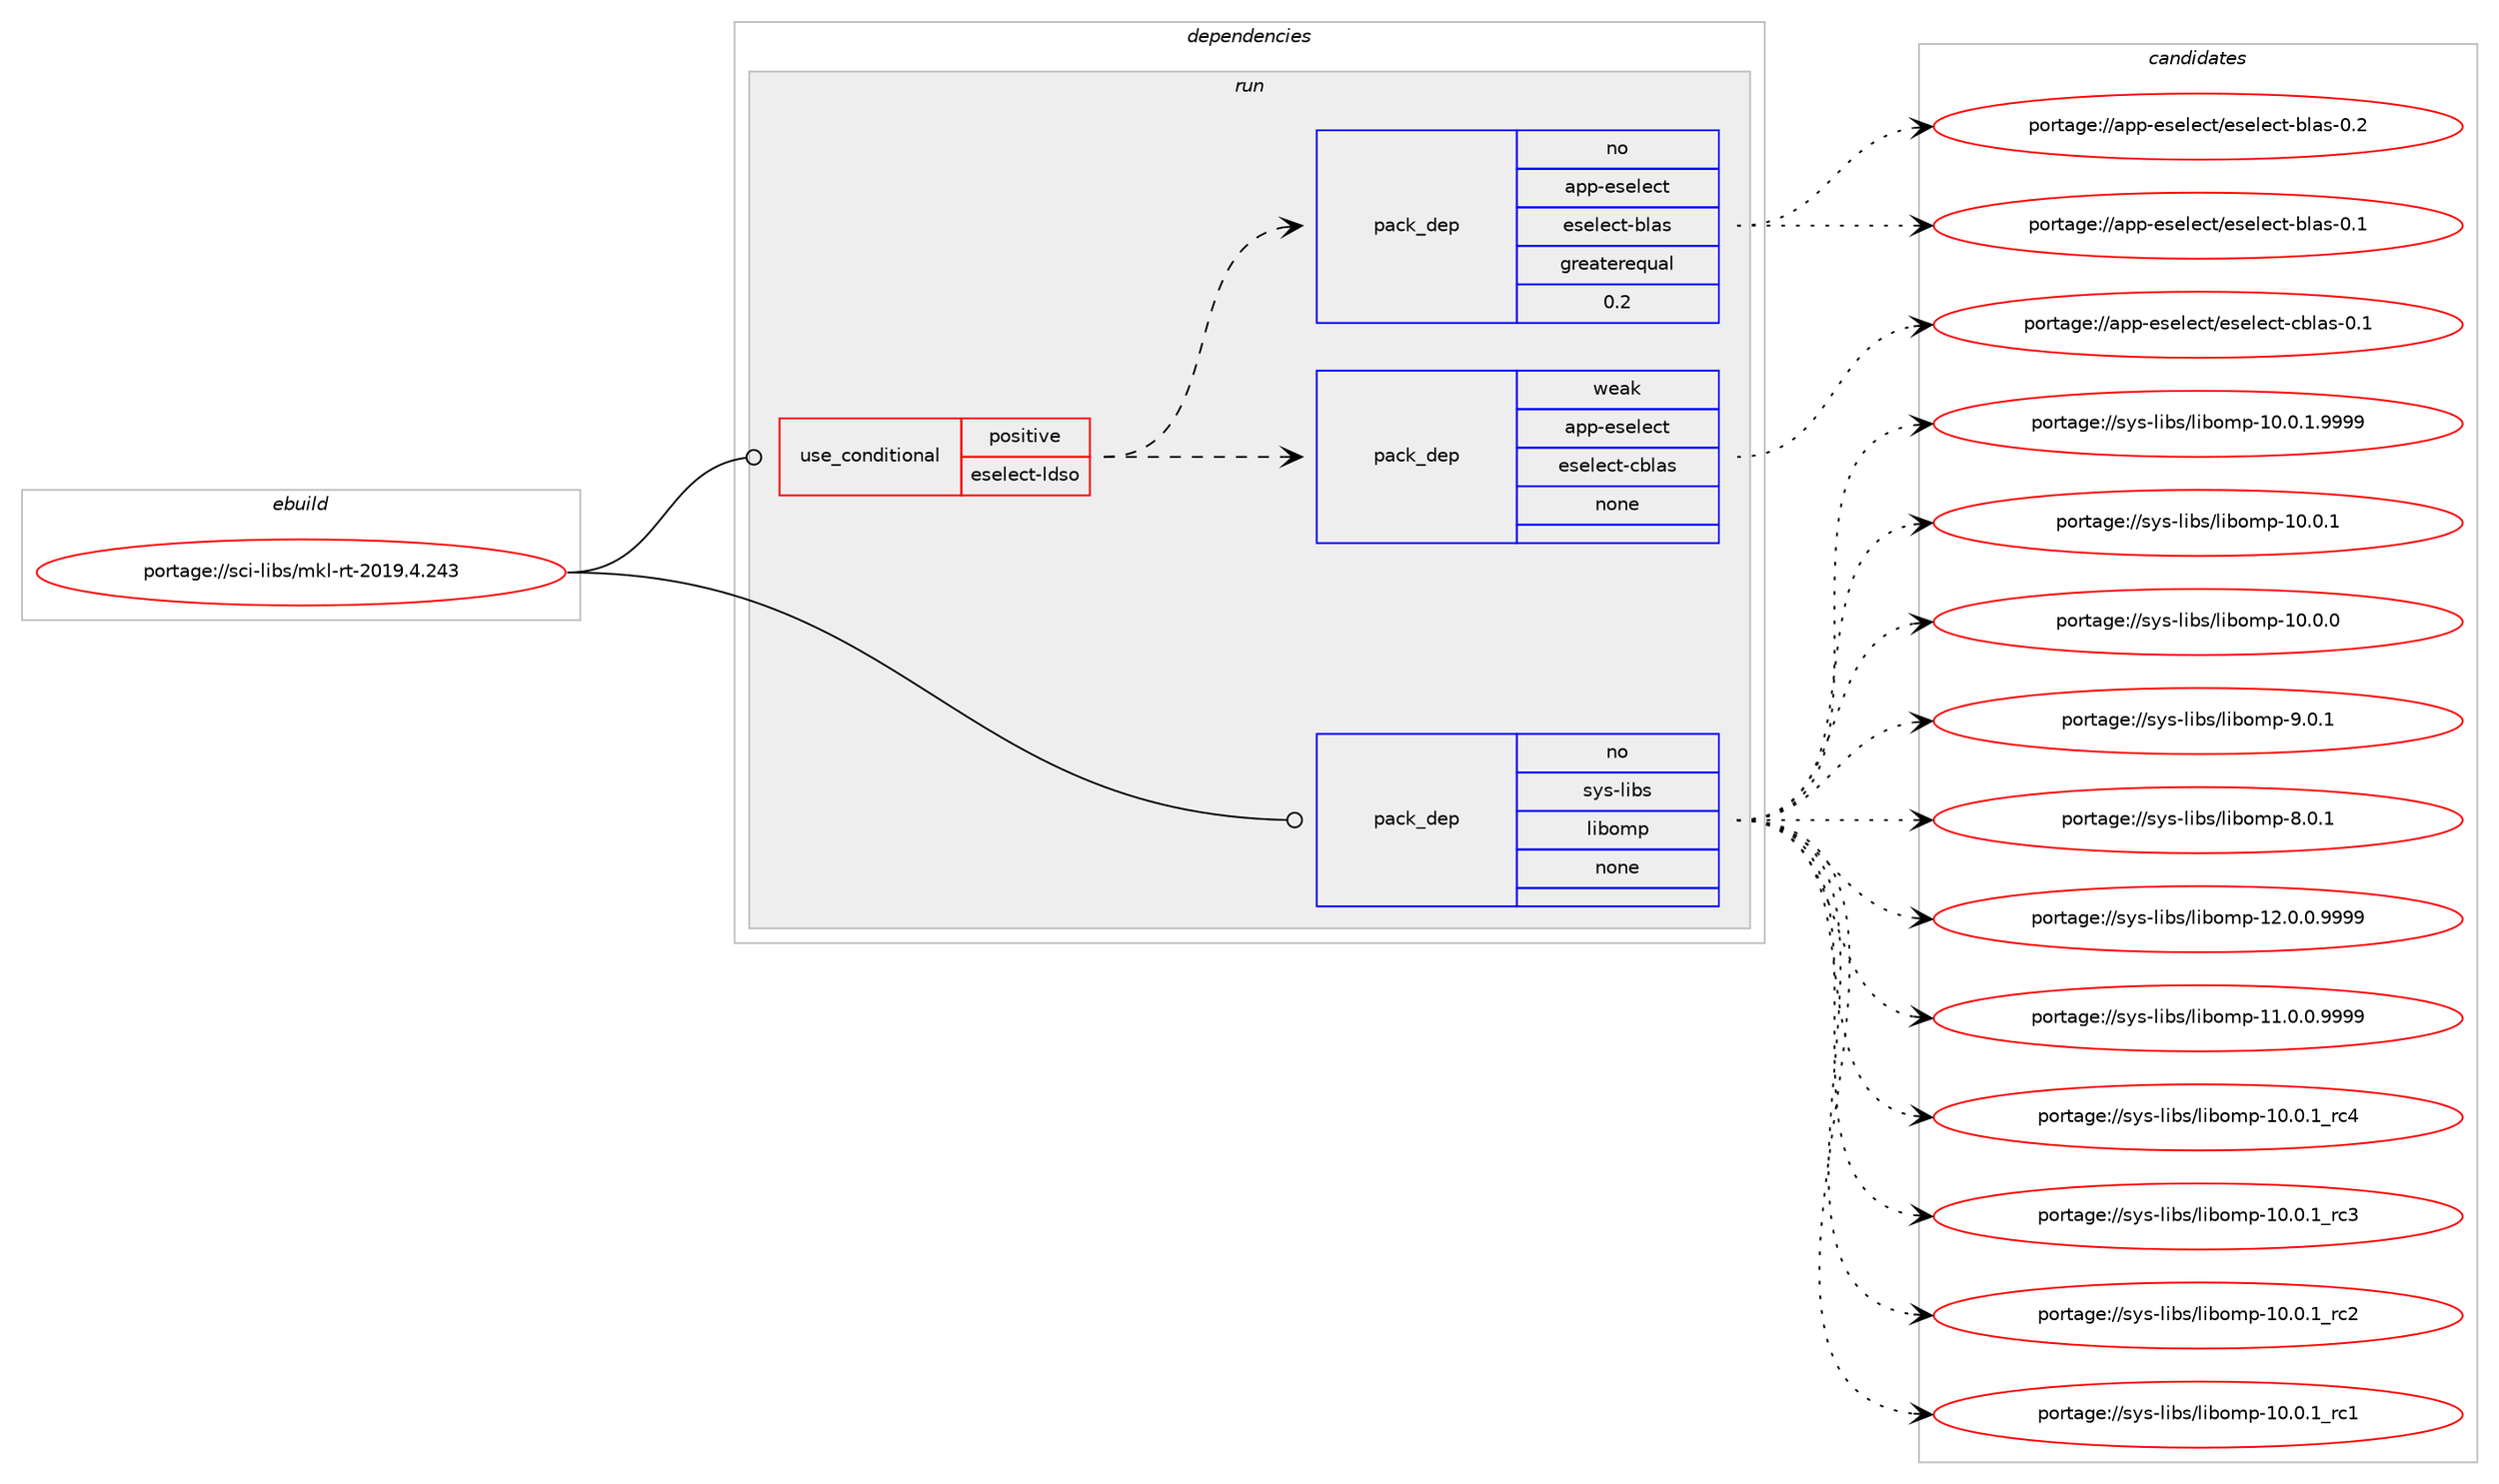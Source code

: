 digraph prolog {

# *************
# Graph options
# *************

newrank=true;
concentrate=true;
compound=true;
graph [rankdir=LR,fontname=Helvetica,fontsize=10,ranksep=1.5];#, ranksep=2.5, nodesep=0.2];
edge  [arrowhead=vee];
node  [fontname=Helvetica,fontsize=10];

# **********
# The ebuild
# **********

subgraph cluster_leftcol {
color=gray;
rank=same;
label=<<i>ebuild</i>>;
id [label="portage://sci-libs/mkl-rt-2019.4.243", color=red, width=4, href="../sci-libs/mkl-rt-2019.4.243.svg"];
}

# ****************
# The dependencies
# ****************

subgraph cluster_midcol {
color=gray;
label=<<i>dependencies</i>>;
subgraph cluster_compile {
fillcolor="#eeeeee";
style=filled;
label=<<i>compile</i>>;
}
subgraph cluster_compileandrun {
fillcolor="#eeeeee";
style=filled;
label=<<i>compile and run</i>>;
}
subgraph cluster_run {
fillcolor="#eeeeee";
style=filled;
label=<<i>run</i>>;
subgraph cond470 {
dependency3283 [label=<<TABLE BORDER="0" CELLBORDER="1" CELLSPACING="0" CELLPADDING="4"><TR><TD ROWSPAN="3" CELLPADDING="10">use_conditional</TD></TR><TR><TD>positive</TD></TR><TR><TD>eselect-ldso</TD></TR></TABLE>>, shape=none, color=red];
subgraph pack2750 {
dependency3284 [label=<<TABLE BORDER="0" CELLBORDER="1" CELLSPACING="0" CELLPADDING="4" WIDTH="220"><TR><TD ROWSPAN="6" CELLPADDING="30">pack_dep</TD></TR><TR><TD WIDTH="110">weak</TD></TR><TR><TD>app-eselect</TD></TR><TR><TD>eselect-cblas</TD></TR><TR><TD>none</TD></TR><TR><TD></TD></TR></TABLE>>, shape=none, color=blue];
}
dependency3283:e -> dependency3284:w [weight=20,style="dashed",arrowhead="vee"];
subgraph pack2751 {
dependency3285 [label=<<TABLE BORDER="0" CELLBORDER="1" CELLSPACING="0" CELLPADDING="4" WIDTH="220"><TR><TD ROWSPAN="6" CELLPADDING="30">pack_dep</TD></TR><TR><TD WIDTH="110">no</TD></TR><TR><TD>app-eselect</TD></TR><TR><TD>eselect-blas</TD></TR><TR><TD>greaterequal</TD></TR><TR><TD>0.2</TD></TR></TABLE>>, shape=none, color=blue];
}
dependency3283:e -> dependency3285:w [weight=20,style="dashed",arrowhead="vee"];
}
id:e -> dependency3283:w [weight=20,style="solid",arrowhead="odot"];
subgraph pack2752 {
dependency3286 [label=<<TABLE BORDER="0" CELLBORDER="1" CELLSPACING="0" CELLPADDING="4" WIDTH="220"><TR><TD ROWSPAN="6" CELLPADDING="30">pack_dep</TD></TR><TR><TD WIDTH="110">no</TD></TR><TR><TD>sys-libs</TD></TR><TR><TD>libomp</TD></TR><TR><TD>none</TD></TR><TR><TD></TD></TR></TABLE>>, shape=none, color=blue];
}
id:e -> dependency3286:w [weight=20,style="solid",arrowhead="odot"];
}
}

# **************
# The candidates
# **************

subgraph cluster_choices {
rank=same;
color=gray;
label=<<i>candidates</i>>;

subgraph choice2750 {
color=black;
nodesep=1;
choice97112112451011151011081019911647101115101108101991164599981089711545484649 [label="portage://app-eselect/eselect-cblas-0.1", color=red, width=4,href="../app-eselect/eselect-cblas-0.1.svg"];
dependency3284:e -> choice97112112451011151011081019911647101115101108101991164599981089711545484649:w [style=dotted,weight="100"];
}
subgraph choice2751 {
color=black;
nodesep=1;
choice971121124510111510110810199116471011151011081019911645981089711545484650 [label="portage://app-eselect/eselect-blas-0.2", color=red, width=4,href="../app-eselect/eselect-blas-0.2.svg"];
choice971121124510111510110810199116471011151011081019911645981089711545484649 [label="portage://app-eselect/eselect-blas-0.1", color=red, width=4,href="../app-eselect/eselect-blas-0.1.svg"];
dependency3285:e -> choice971121124510111510110810199116471011151011081019911645981089711545484650:w [style=dotted,weight="100"];
dependency3285:e -> choice971121124510111510110810199116471011151011081019911645981089711545484649:w [style=dotted,weight="100"];
}
subgraph choice2752 {
color=black;
nodesep=1;
choice11512111545108105981154710810598111109112455746484649 [label="portage://sys-libs/libomp-9.0.1", color=red, width=4,href="../sys-libs/libomp-9.0.1.svg"];
choice11512111545108105981154710810598111109112455646484649 [label="portage://sys-libs/libomp-8.0.1", color=red, width=4,href="../sys-libs/libomp-8.0.1.svg"];
choice11512111545108105981154710810598111109112454950464846484657575757 [label="portage://sys-libs/libomp-12.0.0.9999", color=red, width=4,href="../sys-libs/libomp-12.0.0.9999.svg"];
choice11512111545108105981154710810598111109112454949464846484657575757 [label="portage://sys-libs/libomp-11.0.0.9999", color=red, width=4,href="../sys-libs/libomp-11.0.0.9999.svg"];
choice1151211154510810598115471081059811110911245494846484649951149952 [label="portage://sys-libs/libomp-10.0.1_rc4", color=red, width=4,href="../sys-libs/libomp-10.0.1_rc4.svg"];
choice1151211154510810598115471081059811110911245494846484649951149951 [label="portage://sys-libs/libomp-10.0.1_rc3", color=red, width=4,href="../sys-libs/libomp-10.0.1_rc3.svg"];
choice1151211154510810598115471081059811110911245494846484649951149950 [label="portage://sys-libs/libomp-10.0.1_rc2", color=red, width=4,href="../sys-libs/libomp-10.0.1_rc2.svg"];
choice1151211154510810598115471081059811110911245494846484649951149949 [label="portage://sys-libs/libomp-10.0.1_rc1", color=red, width=4,href="../sys-libs/libomp-10.0.1_rc1.svg"];
choice11512111545108105981154710810598111109112454948464846494657575757 [label="portage://sys-libs/libomp-10.0.1.9999", color=red, width=4,href="../sys-libs/libomp-10.0.1.9999.svg"];
choice1151211154510810598115471081059811110911245494846484649 [label="portage://sys-libs/libomp-10.0.1", color=red, width=4,href="../sys-libs/libomp-10.0.1.svg"];
choice1151211154510810598115471081059811110911245494846484648 [label="portage://sys-libs/libomp-10.0.0", color=red, width=4,href="../sys-libs/libomp-10.0.0.svg"];
dependency3286:e -> choice11512111545108105981154710810598111109112455746484649:w [style=dotted,weight="100"];
dependency3286:e -> choice11512111545108105981154710810598111109112455646484649:w [style=dotted,weight="100"];
dependency3286:e -> choice11512111545108105981154710810598111109112454950464846484657575757:w [style=dotted,weight="100"];
dependency3286:e -> choice11512111545108105981154710810598111109112454949464846484657575757:w [style=dotted,weight="100"];
dependency3286:e -> choice1151211154510810598115471081059811110911245494846484649951149952:w [style=dotted,weight="100"];
dependency3286:e -> choice1151211154510810598115471081059811110911245494846484649951149951:w [style=dotted,weight="100"];
dependency3286:e -> choice1151211154510810598115471081059811110911245494846484649951149950:w [style=dotted,weight="100"];
dependency3286:e -> choice1151211154510810598115471081059811110911245494846484649951149949:w [style=dotted,weight="100"];
dependency3286:e -> choice11512111545108105981154710810598111109112454948464846494657575757:w [style=dotted,weight="100"];
dependency3286:e -> choice1151211154510810598115471081059811110911245494846484649:w [style=dotted,weight="100"];
dependency3286:e -> choice1151211154510810598115471081059811110911245494846484648:w [style=dotted,weight="100"];
}
}

}
